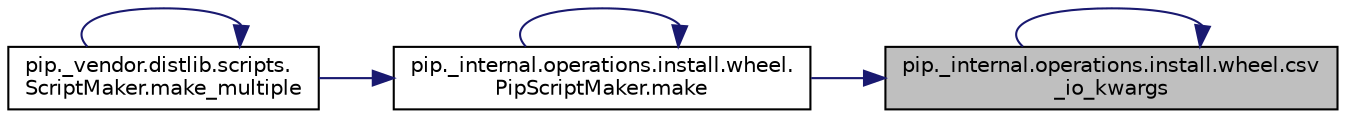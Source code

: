 digraph "pip._internal.operations.install.wheel.csv_io_kwargs"
{
 // LATEX_PDF_SIZE
  edge [fontname="Helvetica",fontsize="10",labelfontname="Helvetica",labelfontsize="10"];
  node [fontname="Helvetica",fontsize="10",shape=record];
  rankdir="RL";
  Node1 [label="pip._internal.operations.install.wheel.csv\l_io_kwargs",height=0.2,width=0.4,color="black", fillcolor="grey75", style="filled", fontcolor="black",tooltip=" "];
  Node1 -> Node1 [dir="back",color="midnightblue",fontsize="10",style="solid",fontname="Helvetica"];
  Node1 -> Node2 [dir="back",color="midnightblue",fontsize="10",style="solid",fontname="Helvetica"];
  Node2 [label="pip._internal.operations.install.wheel.\lPipScriptMaker.make",height=0.2,width=0.4,color="black", fillcolor="white", style="filled",URL="$d8/d6a/classpip_1_1__internal_1_1operations_1_1install_1_1wheel_1_1_pip_script_maker.html#afe5796f33a6af1ceb0d92a10d1ef54e0",tooltip=" "];
  Node2 -> Node2 [dir="back",color="midnightblue",fontsize="10",style="solid",fontname="Helvetica"];
  Node2 -> Node3 [dir="back",color="midnightblue",fontsize="10",style="solid",fontname="Helvetica"];
  Node3 [label="pip._vendor.distlib.scripts.\lScriptMaker.make_multiple",height=0.2,width=0.4,color="black", fillcolor="white", style="filled",URL="$de/dcc/classpip_1_1__vendor_1_1distlib_1_1scripts_1_1_script_maker.html#a47608296ced96eea37c55384a23e6f93",tooltip=" "];
  Node3 -> Node3 [dir="back",color="midnightblue",fontsize="10",style="solid",fontname="Helvetica"];
}
